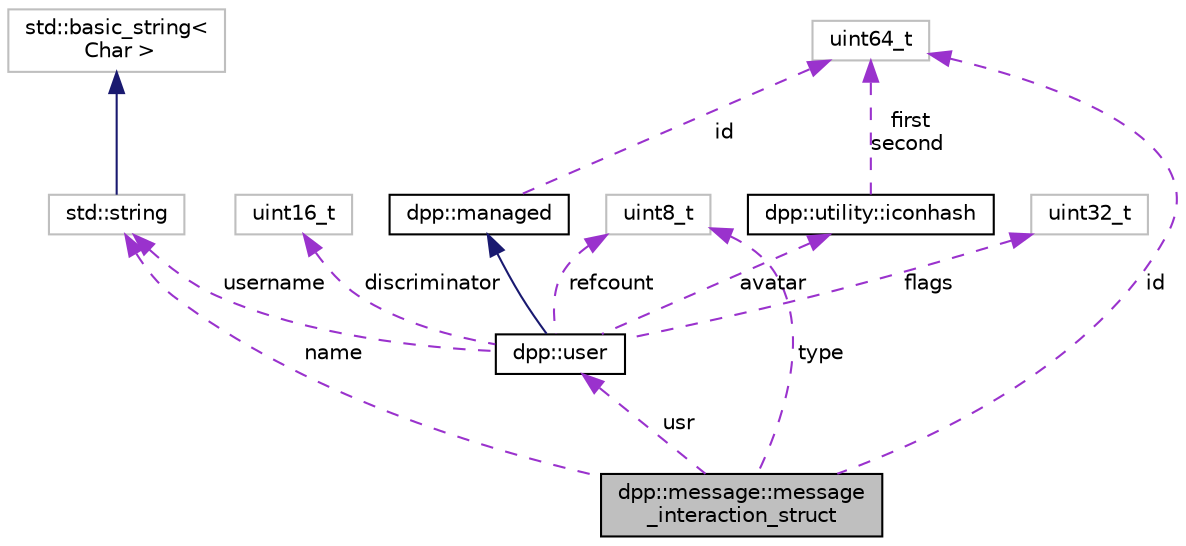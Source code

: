 digraph "dpp::message::message_interaction_struct"
{
 // INTERACTIVE_SVG=YES
 // LATEX_PDF_SIZE
  bgcolor="transparent";
  edge [fontname="Helvetica",fontsize="10",labelfontname="Helvetica",labelfontsize="10"];
  node [fontname="Helvetica",fontsize="10",shape=record];
  Node1 [label="dpp::message::message\l_interaction_struct",height=0.2,width=0.4,color="black", fillcolor="grey75", style="filled", fontcolor="black",tooltip="Reference to an interaction."];
  Node2 -> Node1 [dir="back",color="darkorchid3",fontsize="10",style="dashed",label=" id" ,fontname="Helvetica"];
  Node2 [label="uint64_t",height=0.2,width=0.4,color="grey75",tooltip=" "];
  Node3 -> Node1 [dir="back",color="darkorchid3",fontsize="10",style="dashed",label=" type" ,fontname="Helvetica"];
  Node3 [label="uint8_t",height=0.2,width=0.4,color="grey75",tooltip=" "];
  Node4 -> Node1 [dir="back",color="darkorchid3",fontsize="10",style="dashed",label=" name" ,fontname="Helvetica"];
  Node4 [label="std::string",height=0.2,width=0.4,color="grey75",tooltip=" "];
  Node5 -> Node4 [dir="back",color="midnightblue",fontsize="10",style="solid",fontname="Helvetica"];
  Node5 [label="std::basic_string\<\l Char \>",height=0.2,width=0.4,color="grey75",tooltip=" "];
  Node6 -> Node1 [dir="back",color="darkorchid3",fontsize="10",style="dashed",label=" usr" ,fontname="Helvetica"];
  Node6 [label="dpp::user",height=0.2,width=0.4,color="black",URL="$classdpp_1_1user.html",tooltip="Represents a user on discord. May or may not be a member of a dpp::guild."];
  Node7 -> Node6 [dir="back",color="midnightblue",fontsize="10",style="solid",fontname="Helvetica"];
  Node7 [label="dpp::managed",height=0.2,width=0.4,color="black",URL="$classdpp_1_1managed.html",tooltip="The managed class is the base class for various types that can be stored in a cache that are identifi..."];
  Node2 -> Node7 [dir="back",color="darkorchid3",fontsize="10",style="dashed",label=" id" ,fontname="Helvetica"];
  Node4 -> Node6 [dir="back",color="darkorchid3",fontsize="10",style="dashed",label=" username" ,fontname="Helvetica"];
  Node8 -> Node6 [dir="back",color="darkorchid3",fontsize="10",style="dashed",label=" discriminator" ,fontname="Helvetica"];
  Node8 [label="uint16_t",height=0.2,width=0.4,color="grey75",tooltip=" "];
  Node9 -> Node6 [dir="back",color="darkorchid3",fontsize="10",style="dashed",label=" avatar" ,fontname="Helvetica"];
  Node9 [label="dpp::utility::iconhash",height=0.2,width=0.4,color="black",URL="$structdpp_1_1utility_1_1iconhash.html",tooltip="Store a 128 bit icon hash (profile picture, server icon etc) as a 128 bit binary value made of two ui..."];
  Node2 -> Node9 [dir="back",color="darkorchid3",fontsize="10",style="dashed",label=" first\nsecond" ,fontname="Helvetica"];
  Node10 -> Node6 [dir="back",color="darkorchid3",fontsize="10",style="dashed",label=" flags" ,fontname="Helvetica"];
  Node10 [label="uint32_t",height=0.2,width=0.4,color="grey75",tooltip=" "];
  Node3 -> Node6 [dir="back",color="darkorchid3",fontsize="10",style="dashed",label=" refcount" ,fontname="Helvetica"];
}
